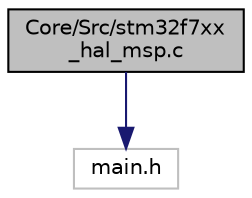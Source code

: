 digraph "Core/Src/stm32f7xx_hal_msp.c"
{
 // LATEX_PDF_SIZE
  edge [fontname="Helvetica",fontsize="10",labelfontname="Helvetica",labelfontsize="10"];
  node [fontname="Helvetica",fontsize="10",shape=record];
  Node1 [label="Core/Src/stm32f7xx\l_hal_msp.c",height=0.2,width=0.4,color="black", fillcolor="grey75", style="filled", fontcolor="black",tooltip="This file provides code for the MSP Initialization and de-Initialization codes."];
  Node1 -> Node2 [color="midnightblue",fontsize="10",style="solid",fontname="Helvetica"];
  Node2 [label="main.h",height=0.2,width=0.4,color="grey75", fillcolor="white", style="filled",tooltip=" "];
}
